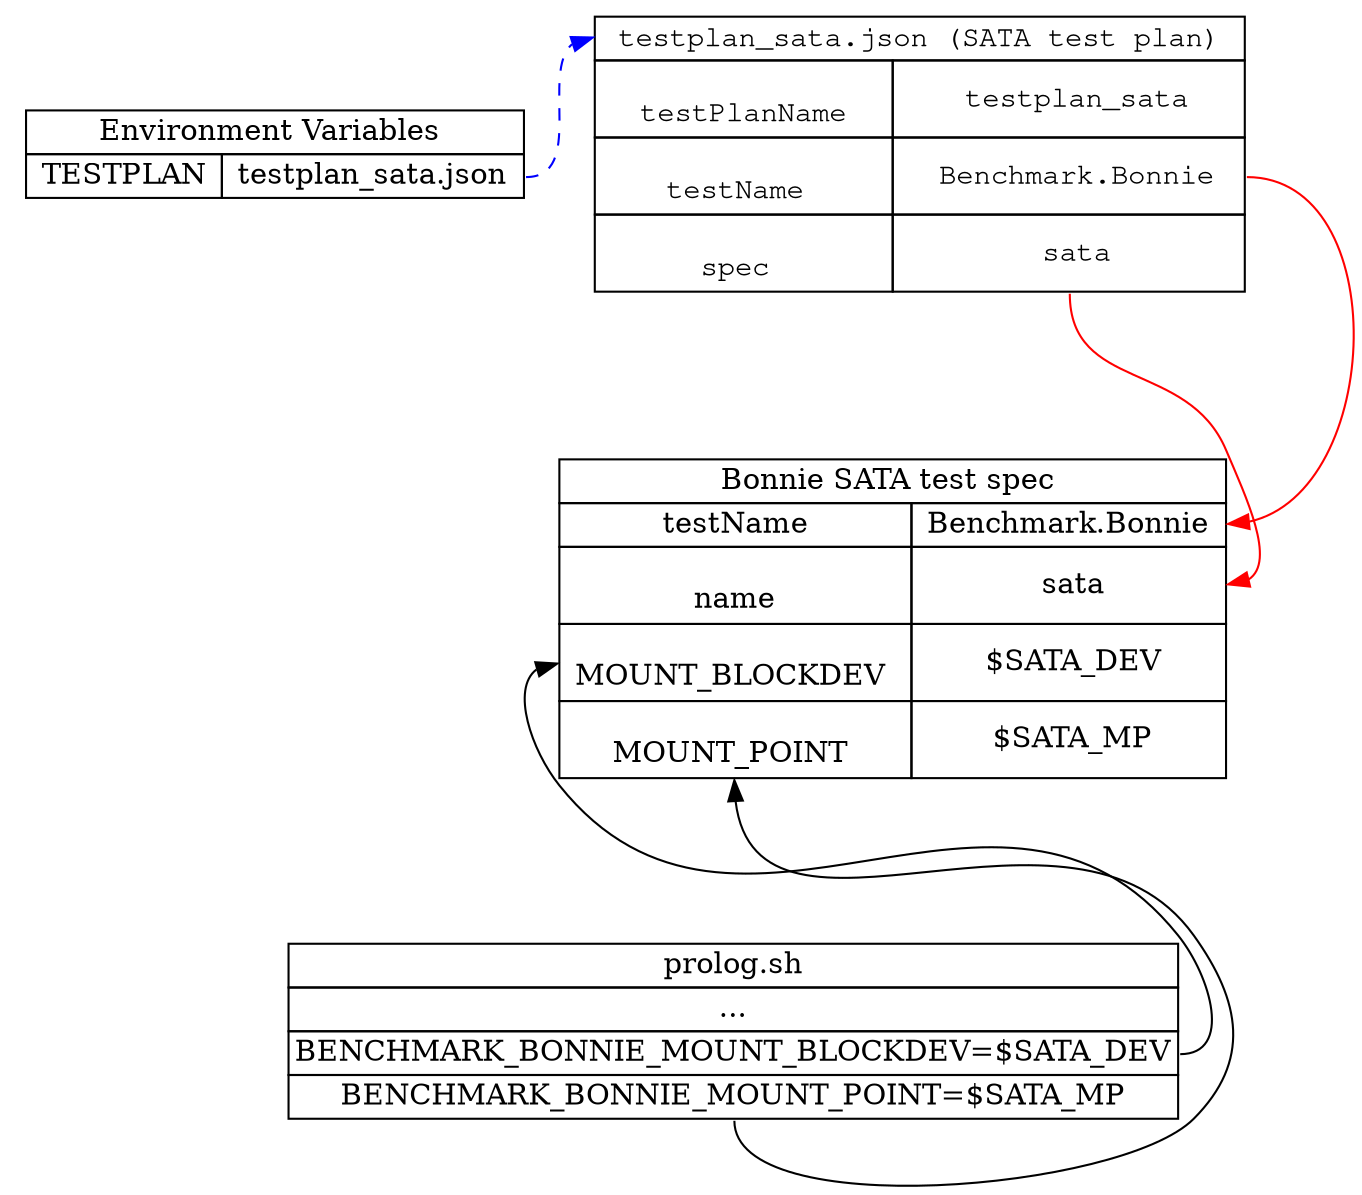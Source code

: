 digraph Testplan {
        graph[ordering=in, ranksep=1,rank=same,rankdir="UD"]
        graph[rankdir="UD"]

        subgraph testplans {
                testplan_var [shape=none, label=<
                            <TABLE BORDER="0" CELLBORDER="1" CELLSPACING="0">
                            <TR> <TD COLSPAN="2"> Environment Variables  </TD> </TR>
                            <TR> <TD> TESTPLAN </TD> <TD PORT="tpf"> testplan_sata.json </TD> </TR>
                            </TABLE>
              >
              ]
                satatp [shape=none, fontname="Nimbus Mono", rankdir=LR, 
              label=<
              <TABLE BORDER="0" CELLBORDER="1" CELLSPACING="0">
              <TR> <TD COLSPAN="2" PORT="tph"> testplan_sata.json (SATA test plan) </TD> </TR>
              <TR><TD ><BR ALIGN="left"/> testPlanName </TD> <TD PORT="tp_name"> testplan_sata</TD></TR>
              <TR><TD ><BR ALIGN="left"/> testName  </TD> <TD PORT="tp_test"> Benchmark.Bonnie</TD></TR>
              <TR><TD ><BR ALIGN="left"/> spec  </TD> <TD PORT="tp_spec"> sata</TD></TR>
              </TABLE>
              >
              ]
      }


        bonniespec [shape=none
              label=<
              <TABLE BORDER="0" CELLBORDER="1" CELLSPACING="0">
              <TR> <TD COLSPAN="2"> Bonnie SATA test spec  </TD> </TR>
              <TR> <TD> testName </TD> <TD PORT="name"> Benchmark.Bonnie </TD> </TR>
              <TR><TD ><BR ALIGN="left"/> name </TD> <TD PORT="spec"> sata</TD></TR>
              <TR><TD PORT="mbv"><BR ALIGN="left"/> MOUNT_BLOCKDEV  </TD> <TD PORT="block"> $SATA_DEV</TD></TR>
              <TR><TD PORT="mpv"><BR ALIGN="left"/> MOUNT_POINT  </TD> <TD PORT="mount"> $SATA_MP</TD></TR>
              </TABLE>
              >]
        
              prolog [shape=none, rank=sink,
                      pos="0,1000", 
                      label=<
                      <TABLE BORDER="0" CELLBORDER="1" CELLSPACING="0">
                      <TR><TD PORT="prologhead">prolog.sh</TD></TR>
                      <TR><TD>...</TD></TR>
                      <TR><TD PORT="bonnie_bd">BENCHMARK_BONNIE_MOUNT_BLOCKDEV=$SATA_DEV</TD></TR>
                      <TR><TD PORT="bonnie_mp">BENCHMARK_BONNIE_MOUNT_POINT=$SATA_MP</TD></TR>
                      
                      </TABLE>>]

        satatp:tp_test -> bonniespec:name [color="red"]
        satatp:tp_spec -> bonniespec:spec [color="red"]

        prolog:bonnie_bd -> bonniespec:mbv
        prolog:bonnie_mp -> bonniespec:mpv

        testplan_var:tpf -> satatp:tph [color="blue", style="dashed"]

        bonniespec  -> prolog [style="invis"]
}


